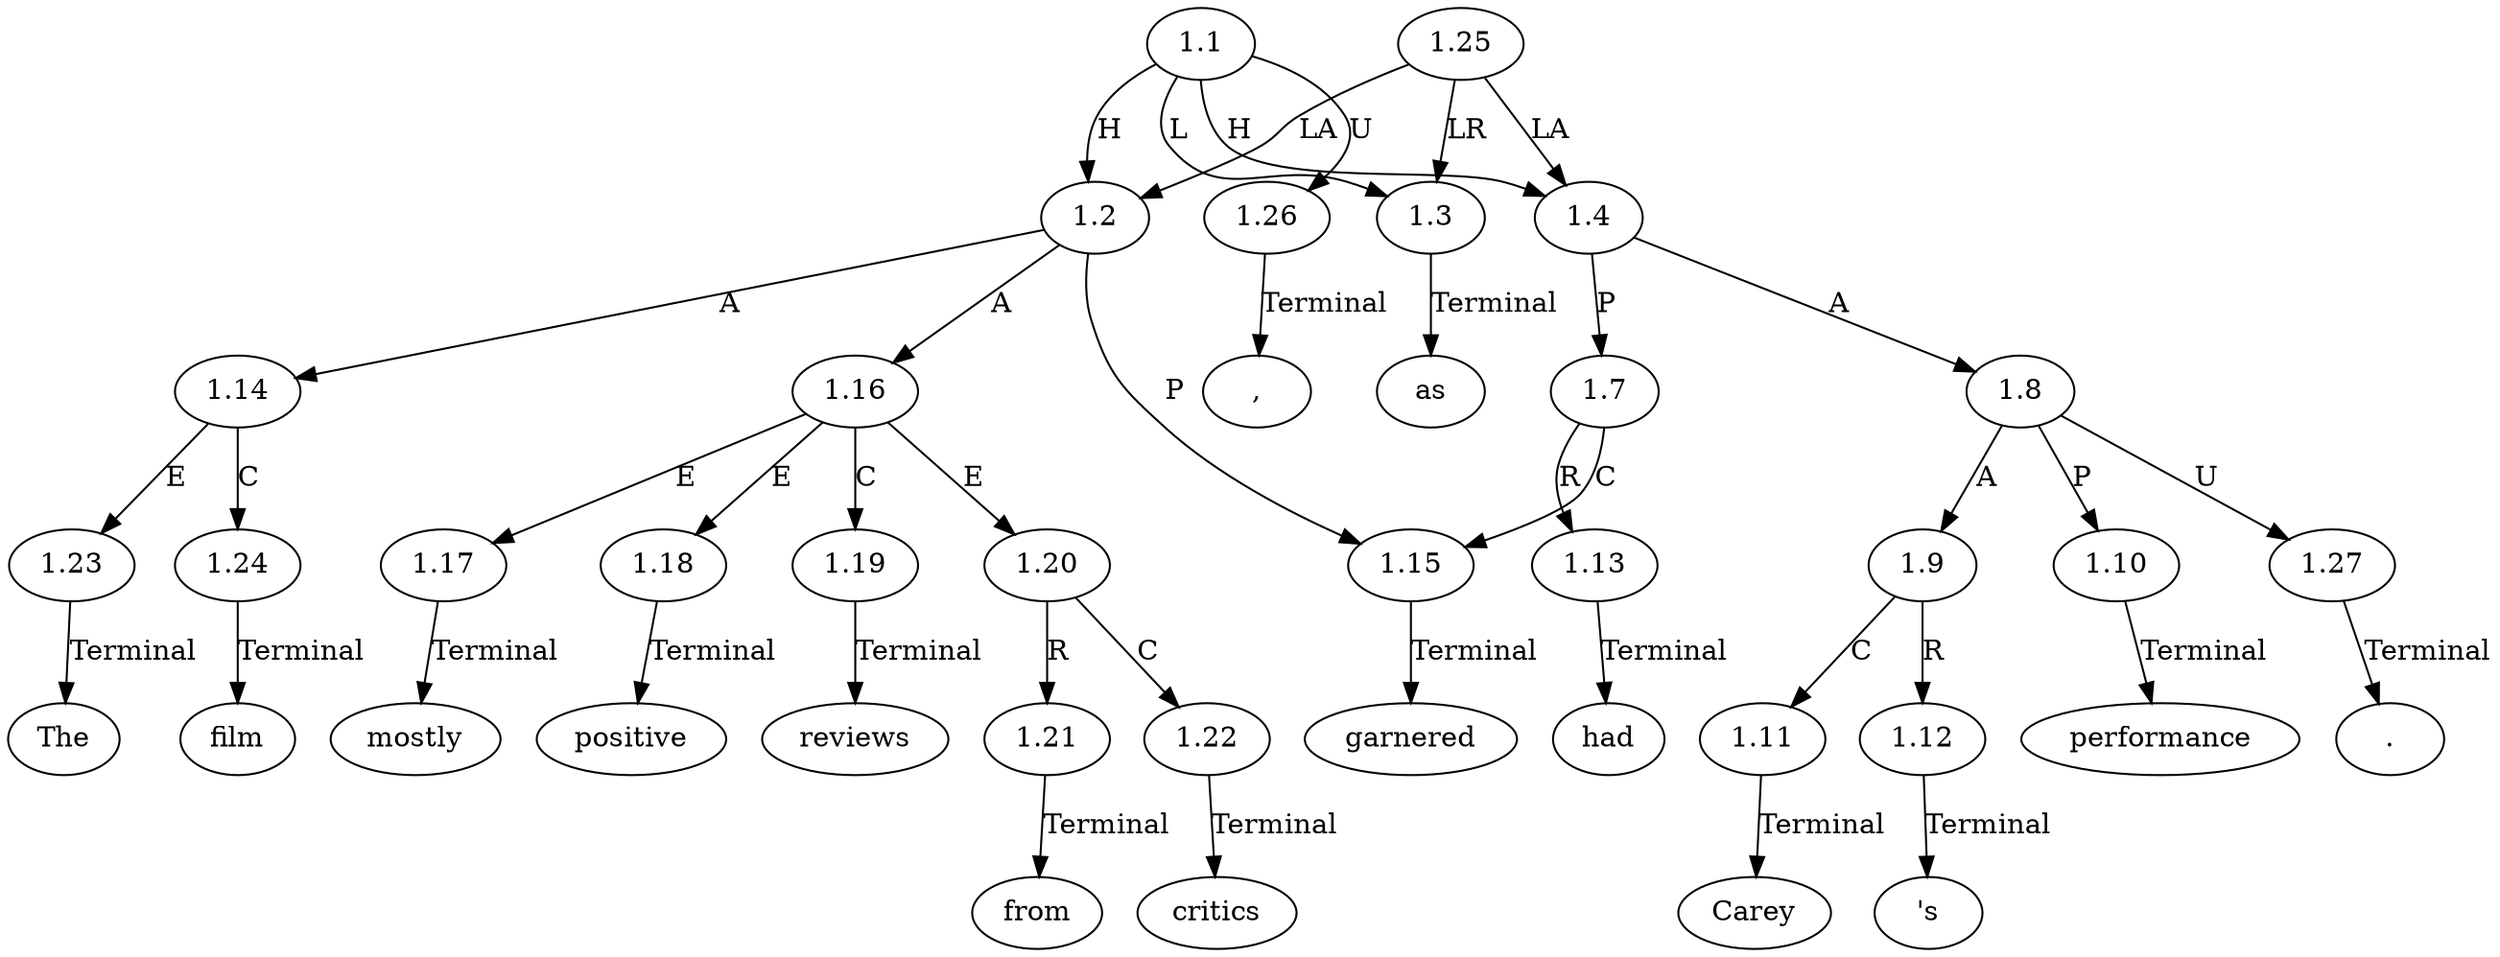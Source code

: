 // Graph
digraph {
	0.1 [label=The ordering=out]
	0.10 [label=as ordering=out]
	0.11 [label=had ordering=out]
	0.12 [label=Carey ordering=out]
	0.13 [label="'s" ordering=out]
	0.14 [label=performance ordering=out]
	0.15 [label="." ordering=out]
	0.2 [label=film ordering=out]
	0.3 [label=garnered ordering=out]
	0.4 [label=mostly ordering=out]
	0.5 [label=positive ordering=out]
	0.6 [label=reviews ordering=out]
	0.7 [label=from ordering=out]
	0.8 [label=critics ordering=out]
	0.9 [label="," ordering=out]
	1.1 [label=1.1 ordering=out]
	1.2 [label=1.2 ordering=out]
	1.3 [label=1.3 ordering=out]
	1.4 [label=1.4 ordering=out]
	1.7 [label=1.7 ordering=out]
	1.8 [label=1.8 ordering=out]
	1.9 [label=1.9 ordering=out]
	1.10 [label=1.10 ordering=out]
	1.11 [label=1.11 ordering=out]
	1.12 [label=1.12 ordering=out]
	1.13 [label=1.13 ordering=out]
	1.14 [label=1.14 ordering=out]
	1.15 [label=1.15 ordering=out]
	1.16 [label=1.16 ordering=out]
	1.17 [label=1.17 ordering=out]
	1.18 [label=1.18 ordering=out]
	1.19 [label=1.19 ordering=out]
	1.20 [label=1.20 ordering=out]
	1.21 [label=1.21 ordering=out]
	1.22 [label=1.22 ordering=out]
	1.23 [label=1.23 ordering=out]
	1.24 [label=1.24 ordering=out]
	1.25 [label=1.25 ordering=out]
	1.26 [label=1.26 ordering=out]
	1.27 [label=1.27 ordering=out]
	1.1 -> 1.2 [label=H ordering=out]
	1.1 -> 1.3 [label=L ordering=out]
	1.1 -> 1.4 [label=H ordering=out]
	1.1 -> 1.26 [label=U ordering=out]
	1.2 -> 1.14 [label=A ordering=out]
	1.2 -> 1.15 [label=P ordering=out]
	1.2 -> 1.16 [label=A ordering=out]
	1.3 -> 0.10 [label=Terminal ordering=out]
	1.4 -> 1.7 [label=P ordering=out]
	1.4 -> 1.8 [label=A ordering=out]
	1.7 -> 1.13 [label=R ordering=out]
	1.7 -> 1.15 [label=C ordering=out]
	1.8 -> 1.9 [label=A ordering=out]
	1.8 -> 1.10 [label=P ordering=out]
	1.8 -> 1.27 [label=U ordering=out]
	1.9 -> 1.11 [label=C ordering=out]
	1.9 -> 1.12 [label=R ordering=out]
	1.10 -> 0.14 [label=Terminal ordering=out]
	1.11 -> 0.12 [label=Terminal ordering=out]
	1.12 -> 0.13 [label=Terminal ordering=out]
	1.13 -> 0.11 [label=Terminal ordering=out]
	1.14 -> 1.23 [label=E ordering=out]
	1.14 -> 1.24 [label=C ordering=out]
	1.15 -> 0.3 [label=Terminal ordering=out]
	1.16 -> 1.17 [label=E ordering=out]
	1.16 -> 1.18 [label=E ordering=out]
	1.16 -> 1.19 [label=C ordering=out]
	1.16 -> 1.20 [label=E ordering=out]
	1.17 -> 0.4 [label=Terminal ordering=out]
	1.18 -> 0.5 [label=Terminal ordering=out]
	1.19 -> 0.6 [label=Terminal ordering=out]
	1.20 -> 1.21 [label=R ordering=out]
	1.20 -> 1.22 [label=C ordering=out]
	1.21 -> 0.7 [label=Terminal ordering=out]
	1.22 -> 0.8 [label=Terminal ordering=out]
	1.23 -> 0.1 [label=Terminal ordering=out]
	1.24 -> 0.2 [label=Terminal ordering=out]
	1.25 -> 1.2 [label=LA ordering=out]
	1.25 -> 1.3 [label=LR ordering=out]
	1.25 -> 1.4 [label=LA ordering=out]
	1.26 -> 0.9 [label=Terminal ordering=out]
	1.27 -> 0.15 [label=Terminal ordering=out]
}
